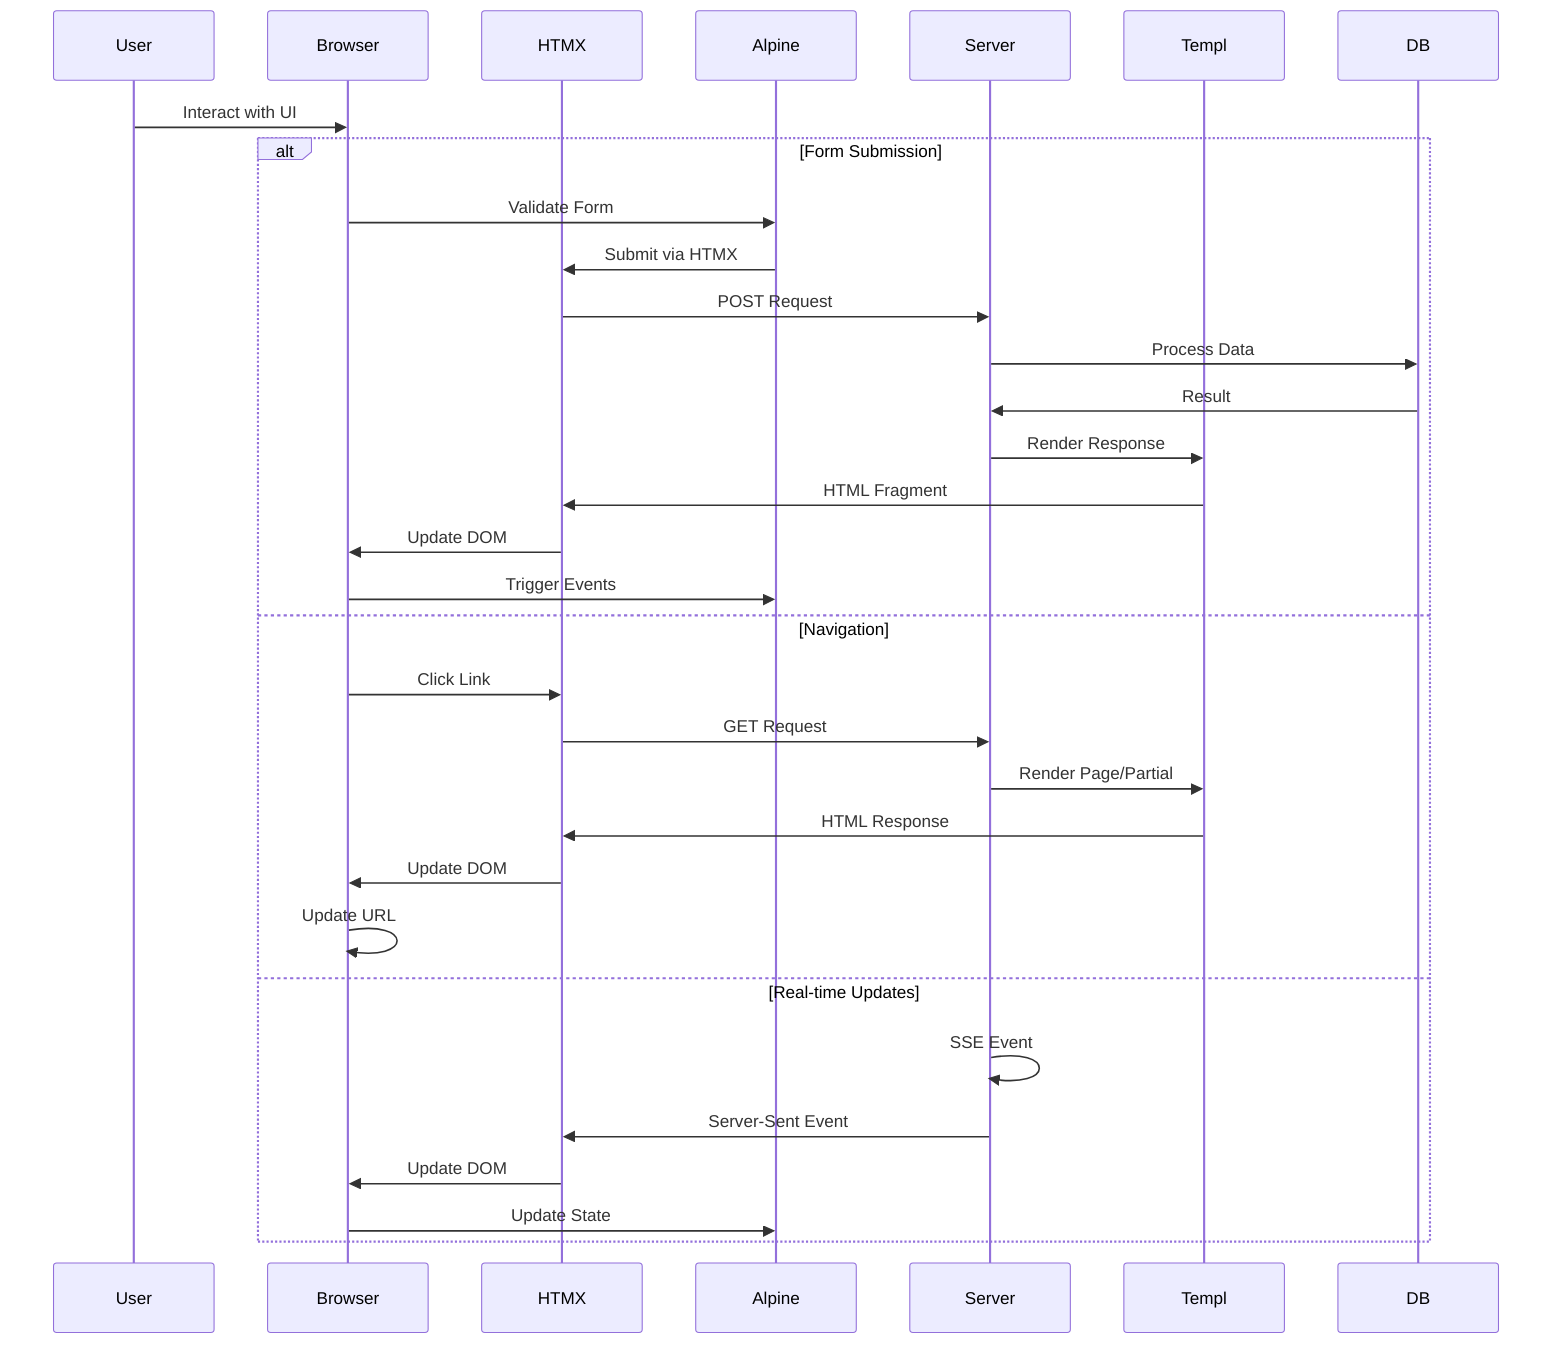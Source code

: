 sequenceDiagram
    participant User
    participant Browser
    participant HTMX
    participant Alpine
    participant Server
    participant Templ
    participant DB

    User->>Browser: Interact with UI
    
    alt Form Submission
        Browser->>Alpine: Validate Form
        Alpine->>HTMX: Submit via HTMX
        HTMX->>Server: POST Request
        Server->>DB: Process Data
        DB->>Server: Result
        Server->>Templ: Render Response
        Templ->>HTMX: HTML Fragment
        HTMX->>Browser: Update DOM
        Browser->>Alpine: Trigger Events
    else Navigation
        Browser->>HTMX: Click Link
        HTMX->>Server: GET Request
        Server->>Templ: Render Page/Partial
        Templ->>HTMX: HTML Response
        HTMX->>Browser: Update DOM
        Browser->>Browser: Update URL
    else Real-time Updates
        Server->>Server: SSE Event
        Server->>HTMX: Server-Sent Event
        HTMX->>Browser: Update DOM
        Browser->>Alpine: Update State
    end